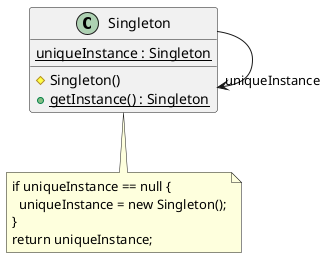 @startuml

'-----------------------------------
' UML concepts illustrated
' JMB 2014
'-----------------------------------

'hide circle
hide empty members
hide empty methods
'skinparam classAttributeIconSize 0

class Singleton {
{static} uniqueInstance : Singleton
# Singleton()
{static} + getInstance() : Singleton
}

Singleton --> "uniqueInstance" Singleton
note "if uniqueInstance == null {\n  uniqueInstance = new Singleton();\n}\nreturn uniqueInstance;" as N
Singleton .. N

@enduml

